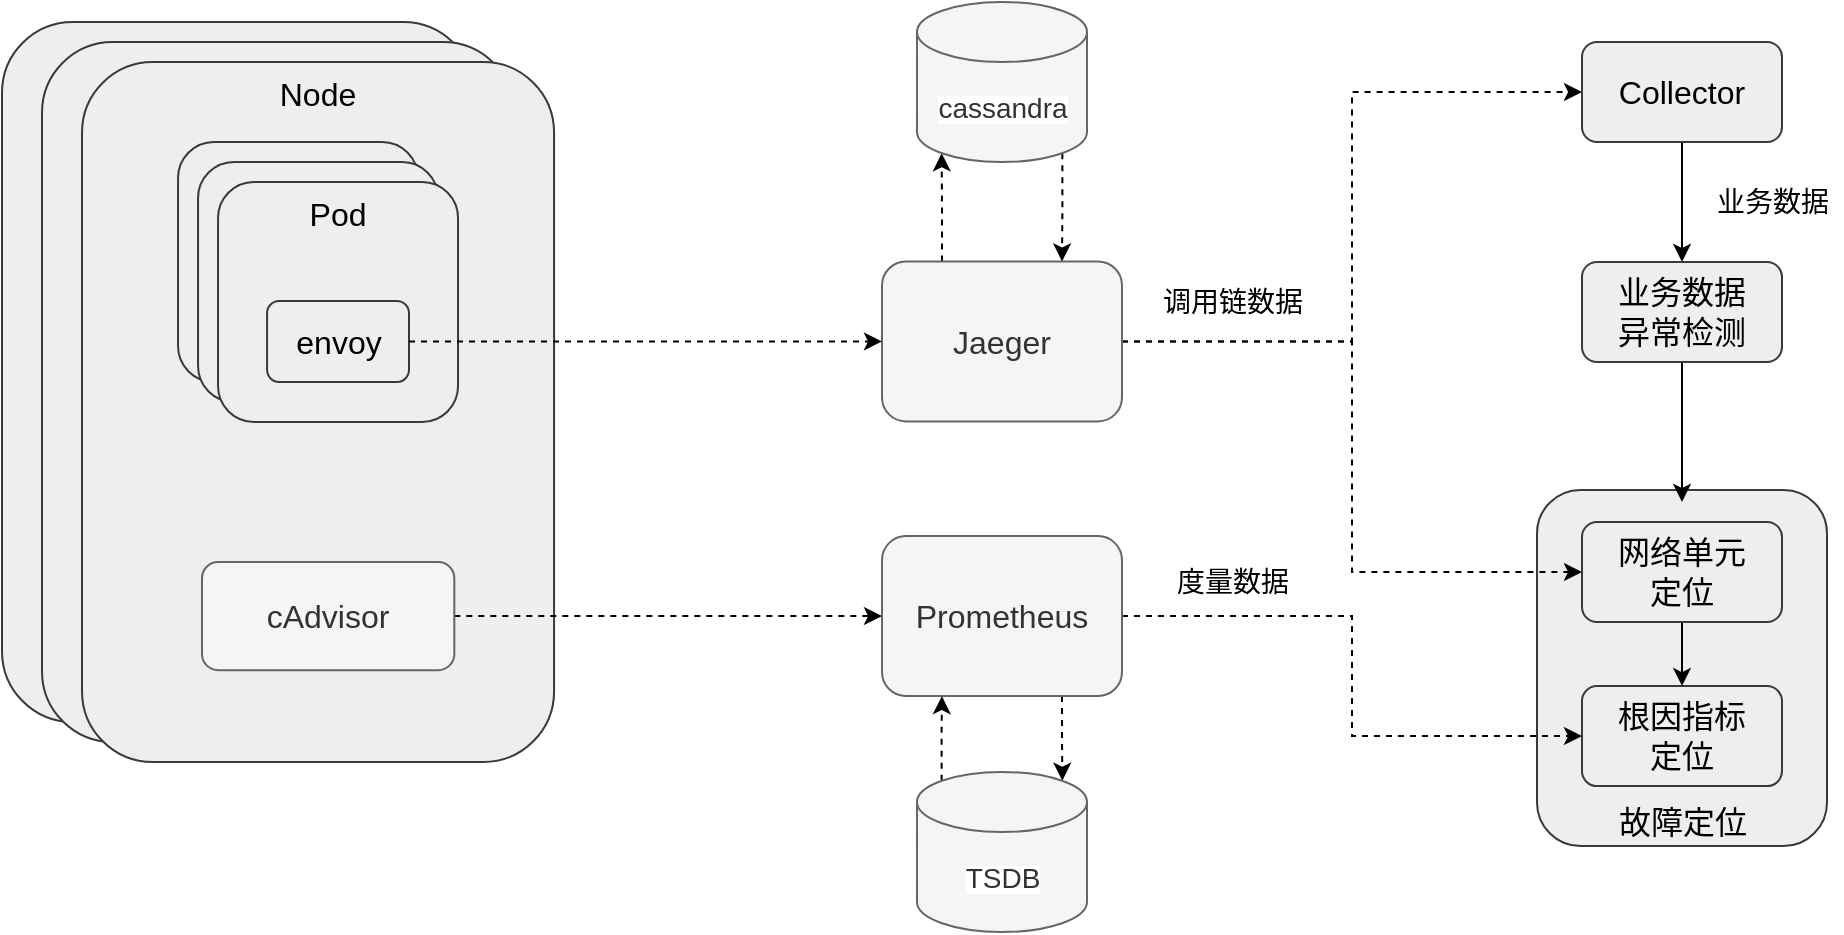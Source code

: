 <mxfile version="14.5.10" type="github">
  <diagram id="DzG7arqEU5-AnevF1Nen" name="Page-1">
    <mxGraphModel dx="2554" dy="867" grid="1" gridSize="10" guides="1" tooltips="1" connect="1" arrows="1" fold="1" page="1" pageScale="1" pageWidth="827" pageHeight="1169" math="0" shadow="0">
      <root>
        <mxCell id="0" />
        <mxCell id="1" parent="0" />
        <mxCell id="ERv-LBX_5asnK2KFsqda-57" value="&lt;font style=&quot;font-size: 16px&quot;&gt;Node&lt;/font&gt;" style="rounded=1;whiteSpace=wrap;html=1;fillColor=#eeeeee;strokeColor=#36393d;verticalAlign=top;" vertex="1" parent="1">
          <mxGeometry x="-190" y="130" width="236.04" height="350" as="geometry" />
        </mxCell>
        <mxCell id="ERv-LBX_5asnK2KFsqda-56" value="&lt;font style=&quot;font-size: 16px&quot;&gt;Node&lt;/font&gt;" style="rounded=1;whiteSpace=wrap;html=1;fillColor=#eeeeee;strokeColor=#36393d;verticalAlign=top;" vertex="1" parent="1">
          <mxGeometry x="-170" y="140" width="236.04" height="350" as="geometry" />
        </mxCell>
        <mxCell id="ERv-LBX_5asnK2KFsqda-29" value="&lt;font style=&quot;font-size: 16px&quot;&gt;故障定位&lt;/font&gt;" style="rounded=1;whiteSpace=wrap;html=1;fillColor=#eeeeee;strokeColor=#36393d;verticalAlign=bottom;" vertex="1" parent="1">
          <mxGeometry x="577.5" y="364" width="145" height="177.96" as="geometry" />
        </mxCell>
        <mxCell id="ERv-LBX_5asnK2KFsqda-11" style="edgeStyle=orthogonalEdgeStyle;rounded=0;orthogonalLoop=1;jettySize=auto;html=1;exitX=0.75;exitY=1;exitDx=0;exitDy=0;entryX=0.855;entryY=0;entryDx=0;entryDy=4.35;entryPerimeter=0;dashed=1;" edge="1" parent="1" source="fZ4H30Nkea6zh-BxhHi_-9" target="ERv-LBX_5asnK2KFsqda-8">
          <mxGeometry relative="1" as="geometry" />
        </mxCell>
        <mxCell id="ERv-LBX_5asnK2KFsqda-60" style="edgeStyle=orthogonalEdgeStyle;rounded=0;orthogonalLoop=1;jettySize=auto;html=1;exitX=1;exitY=0.5;exitDx=0;exitDy=0;entryX=0;entryY=0.5;entryDx=0;entryDy=0;dashed=1;strokeWidth=1;" edge="1" parent="1" source="fZ4H30Nkea6zh-BxhHi_-9" target="fZ4H30Nkea6zh-BxhHi_-11">
          <mxGeometry relative="1" as="geometry" />
        </mxCell>
        <mxCell id="fZ4H30Nkea6zh-BxhHi_-9" value="&lt;font style=&quot;font-size: 16px&quot;&gt;Prometheus&lt;/font&gt;" style="rounded=1;whiteSpace=wrap;html=1;strokeColor=#666666;align=center;fillColor=#f5f5f5;fontColor=#333333;" parent="1" vertex="1">
          <mxGeometry x="250" y="387.04" width="120" height="80" as="geometry" />
        </mxCell>
        <mxCell id="ERv-LBX_5asnK2KFsqda-6" style="edgeStyle=orthogonalEdgeStyle;rounded=0;orthogonalLoop=1;jettySize=auto;html=1;exitX=0.25;exitY=0;exitDx=0;exitDy=0;entryX=0.145;entryY=1;entryDx=0;entryDy=-4.35;entryPerimeter=0;dashed=1;" edge="1" parent="1" source="fZ4H30Nkea6zh-BxhHi_-10" target="fZ4H30Nkea6zh-BxhHi_-17">
          <mxGeometry relative="1" as="geometry" />
        </mxCell>
        <mxCell id="ERv-LBX_5asnK2KFsqda-53" style="edgeStyle=orthogonalEdgeStyle;rounded=0;orthogonalLoop=1;jettySize=auto;html=1;exitX=1;exitY=0.5;exitDx=0;exitDy=0;entryX=0;entryY=0.5;entryDx=0;entryDy=0;dashed=1;strokeWidth=1;" edge="1" parent="1" source="fZ4H30Nkea6zh-BxhHi_-10" target="EUreFmXFgwSQ7AmeQQES-7">
          <mxGeometry relative="1" as="geometry" />
        </mxCell>
        <mxCell id="ERv-LBX_5asnK2KFsqda-58" style="edgeStyle=orthogonalEdgeStyle;rounded=0;orthogonalLoop=1;jettySize=auto;html=1;exitX=1;exitY=0.5;exitDx=0;exitDy=0;entryX=0;entryY=0.5;entryDx=0;entryDy=0;dashed=1;strokeWidth=1;" edge="1" parent="1" source="fZ4H30Nkea6zh-BxhHi_-10" target="ERv-LBX_5asnK2KFsqda-21">
          <mxGeometry relative="1" as="geometry" />
        </mxCell>
        <mxCell id="fZ4H30Nkea6zh-BxhHi_-10" value="&lt;font style=&quot;font-size: 16px&quot;&gt;Jaeger&lt;/font&gt;" style="rounded=1;whiteSpace=wrap;html=1;strokeColor=#666666;align=center;fillColor=#f5f5f5;fontColor=#333333;" parent="1" vertex="1">
          <mxGeometry x="250" y="249.72" width="120" height="80" as="geometry" />
        </mxCell>
        <mxCell id="fZ4H30Nkea6zh-BxhHi_-11" value="&lt;span style=&quot;font-size: 16px&quot;&gt;根因指标&lt;br&gt;定位&lt;/span&gt;" style="rounded=1;whiteSpace=wrap;html=1;align=center;fillColor=#eeeeee;strokeColor=#36393d;" parent="1" vertex="1">
          <mxGeometry x="600" y="462.04" width="100" height="50" as="geometry" />
        </mxCell>
        <mxCell id="ERv-LBX_5asnK2KFsqda-7" style="edgeStyle=orthogonalEdgeStyle;rounded=0;orthogonalLoop=1;jettySize=auto;html=1;exitX=0.855;exitY=1;exitDx=0;exitDy=-4.35;exitPerimeter=0;entryX=0.75;entryY=0;entryDx=0;entryDy=0;dashed=1;" edge="1" parent="1" source="fZ4H30Nkea6zh-BxhHi_-17" target="fZ4H30Nkea6zh-BxhHi_-10">
          <mxGeometry relative="1" as="geometry" />
        </mxCell>
        <mxCell id="fZ4H30Nkea6zh-BxhHi_-17" value="&lt;span style=&quot;font-family: &amp;#34;arial&amp;#34; , sans-serif ; background-color: rgb(255 , 255 , 255)&quot;&gt;&lt;font style=&quot;font-size: 14px&quot;&gt;cassandra&lt;/font&gt;&lt;/span&gt;" style="shape=cylinder3;whiteSpace=wrap;html=1;boundedLbl=1;backgroundOutline=1;size=15;align=center;fillColor=#f5f5f5;strokeColor=#666666;fontColor=#333333;" parent="1" vertex="1">
          <mxGeometry x="267.5" y="120" width="85" height="80" as="geometry" />
        </mxCell>
        <mxCell id="ERv-LBX_5asnK2KFsqda-13" style="edgeStyle=orthogonalEdgeStyle;rounded=0;orthogonalLoop=1;jettySize=auto;html=1;exitX=0.5;exitY=1;exitDx=0;exitDy=0;entryX=0.5;entryY=0;entryDx=0;entryDy=0;" edge="1" parent="1" source="EUreFmXFgwSQ7AmeQQES-7" target="EUreFmXFgwSQ7AmeQQES-8">
          <mxGeometry relative="1" as="geometry" />
        </mxCell>
        <mxCell id="EUreFmXFgwSQ7AmeQQES-7" value="&lt;font style=&quot;font-size: 16px&quot;&gt;Collector&lt;/font&gt;" style="rounded=1;whiteSpace=wrap;html=1;align=center;fillColor=#eeeeee;strokeColor=#36393d;" parent="1" vertex="1">
          <mxGeometry x="600" y="140" width="100" height="50" as="geometry" />
        </mxCell>
        <mxCell id="ERv-LBX_5asnK2KFsqda-31" style="edgeStyle=orthogonalEdgeStyle;rounded=0;orthogonalLoop=1;jettySize=auto;html=1;exitX=0.5;exitY=1;exitDx=0;exitDy=0;strokeWidth=1;" edge="1" parent="1" source="EUreFmXFgwSQ7AmeQQES-8">
          <mxGeometry relative="1" as="geometry">
            <mxPoint x="650" y="370" as="targetPoint" />
          </mxGeometry>
        </mxCell>
        <mxCell id="EUreFmXFgwSQ7AmeQQES-8" value="&lt;font style=&quot;font-size: 16px&quot;&gt;业务数据&lt;br&gt;异常检测&lt;/font&gt;" style="rounded=1;whiteSpace=wrap;html=1;align=center;fillColor=#eeeeee;strokeColor=#36393d;" parent="1" vertex="1">
          <mxGeometry x="600" y="250" width="100" height="50" as="geometry" />
        </mxCell>
        <mxCell id="ERv-LBX_5asnK2KFsqda-10" style="edgeStyle=orthogonalEdgeStyle;rounded=0;orthogonalLoop=1;jettySize=auto;html=1;exitX=0.145;exitY=0;exitDx=0;exitDy=4.35;exitPerimeter=0;entryX=0.25;entryY=1;entryDx=0;entryDy=0;dashed=1;" edge="1" parent="1" source="ERv-LBX_5asnK2KFsqda-8" target="fZ4H30Nkea6zh-BxhHi_-9">
          <mxGeometry relative="1" as="geometry" />
        </mxCell>
        <mxCell id="ERv-LBX_5asnK2KFsqda-8" value="&lt;span style=&quot;font-family: &amp;#34;arial&amp;#34; , sans-serif ; background-color: rgb(255 , 255 , 255)&quot;&gt;&lt;font style=&quot;font-size: 14px&quot;&gt;TSDB&lt;/font&gt;&lt;/span&gt;" style="shape=cylinder3;whiteSpace=wrap;html=1;boundedLbl=1;backgroundOutline=1;size=15;align=center;fillColor=#f5f5f5;strokeColor=#666666;fontColor=#333333;" vertex="1" parent="1">
          <mxGeometry x="267.5" y="505" width="85" height="80" as="geometry" />
        </mxCell>
        <mxCell id="ERv-LBX_5asnK2KFsqda-17" value="&lt;font style=&quot;font-size: 14px&quot;&gt;调用链数据&lt;/font&gt;" style="text;html=1;align=center;verticalAlign=middle;resizable=0;points=[];autosize=1;strokeColor=none;" vertex="1" parent="1">
          <mxGeometry x="380" y="260" width="90" height="20" as="geometry" />
        </mxCell>
        <mxCell id="ERv-LBX_5asnK2KFsqda-18" value="&lt;font style=&quot;font-size: 14px&quot;&gt;度量数据&lt;/font&gt;" style="text;html=1;align=center;verticalAlign=middle;resizable=0;points=[];autosize=1;strokeColor=none;" vertex="1" parent="1">
          <mxGeometry x="390" y="400" width="70" height="20" as="geometry" />
        </mxCell>
        <mxCell id="ERv-LBX_5asnK2KFsqda-23" style="edgeStyle=orthogonalEdgeStyle;rounded=0;orthogonalLoop=1;jettySize=auto;html=1;exitX=0.5;exitY=1;exitDx=0;exitDy=0;entryX=0.5;entryY=0;entryDx=0;entryDy=0;" edge="1" parent="1" source="ERv-LBX_5asnK2KFsqda-21" target="fZ4H30Nkea6zh-BxhHi_-11">
          <mxGeometry relative="1" as="geometry" />
        </mxCell>
        <mxCell id="ERv-LBX_5asnK2KFsqda-21" value="&lt;span style=&quot;font-size: 16px&quot;&gt;网络单元&lt;br&gt;定位&lt;/span&gt;" style="rounded=1;whiteSpace=wrap;html=1;align=center;fillColor=#eeeeee;strokeColor=#36393d;" vertex="1" parent="1">
          <mxGeometry x="600" y="380" width="100" height="50" as="geometry" />
        </mxCell>
        <mxCell id="ERv-LBX_5asnK2KFsqda-39" value="&lt;font style=&quot;font-size: 16px&quot;&gt;Node&lt;/font&gt;" style="rounded=1;whiteSpace=wrap;html=1;fillColor=#eeeeee;strokeColor=#36393d;verticalAlign=top;" vertex="1" parent="1">
          <mxGeometry x="-150" y="150" width="236.04" height="350" as="geometry" />
        </mxCell>
        <mxCell id="ERv-LBX_5asnK2KFsqda-49" value="" style="group" vertex="1" connectable="0" parent="1">
          <mxGeometry x="-101.98" y="190" width="140" height="140" as="geometry" />
        </mxCell>
        <mxCell id="ERv-LBX_5asnK2KFsqda-42" value="" style="rounded=1;whiteSpace=wrap;html=1;fillColor=#eeeeee;strokeColor=#36393d;" vertex="1" parent="ERv-LBX_5asnK2KFsqda-49">
          <mxGeometry width="120" height="120" as="geometry" />
        </mxCell>
        <mxCell id="ERv-LBX_5asnK2KFsqda-43" value="" style="rounded=1;whiteSpace=wrap;html=1;fillColor=#eeeeee;strokeColor=#36393d;" vertex="1" parent="ERv-LBX_5asnK2KFsqda-49">
          <mxGeometry x="10" y="10" width="120" height="120" as="geometry" />
        </mxCell>
        <mxCell id="ERv-LBX_5asnK2KFsqda-44" value="&lt;font style=&quot;font-size: 16px&quot;&gt;Pod&lt;/font&gt;" style="rounded=1;whiteSpace=wrap;html=1;fillColor=#eeeeee;strokeColor=#36393d;verticalAlign=top;" vertex="1" parent="ERv-LBX_5asnK2KFsqda-49">
          <mxGeometry x="20" y="20" width="120" height="120" as="geometry" />
        </mxCell>
        <mxCell id="ERv-LBX_5asnK2KFsqda-46" value="&lt;font style=&quot;font-size: 16px&quot;&gt;envoy&lt;/font&gt;" style="rounded=1;whiteSpace=wrap;html=1;strokeColor=#36393d;align=center;fillColor=#eeeeee;" vertex="1" parent="ERv-LBX_5asnK2KFsqda-49">
          <mxGeometry x="44.517" y="79.444" width="70.967" height="40.553" as="geometry" />
        </mxCell>
        <mxCell id="ERv-LBX_5asnK2KFsqda-52" style="edgeStyle=orthogonalEdgeStyle;rounded=0;orthogonalLoop=1;jettySize=auto;html=1;exitX=1;exitY=0.5;exitDx=0;exitDy=0;entryX=0;entryY=0.5;entryDx=0;entryDy=0;dashed=1;strokeWidth=1;" edge="1" parent="1" source="ERv-LBX_5asnK2KFsqda-50" target="fZ4H30Nkea6zh-BxhHi_-9">
          <mxGeometry relative="1" as="geometry" />
        </mxCell>
        <mxCell id="ERv-LBX_5asnK2KFsqda-50" value="&lt;font style=&quot;font-size: 16px&quot;&gt;cAdvisor&lt;/font&gt;" style="rounded=1;whiteSpace=wrap;html=1;strokeColor=#666666;align=center;fillColor=#f5f5f5;fontColor=#333333;" vertex="1" parent="1">
          <mxGeometry x="-90.0" y="400.003" width="126.16" height="54.07" as="geometry" />
        </mxCell>
        <mxCell id="ERv-LBX_5asnK2KFsqda-51" style="edgeStyle=orthogonalEdgeStyle;rounded=0;orthogonalLoop=1;jettySize=auto;html=1;exitX=1;exitY=0.5;exitDx=0;exitDy=0;entryX=0;entryY=0.5;entryDx=0;entryDy=0;dashed=1;strokeWidth=1;" edge="1" parent="1" source="ERv-LBX_5asnK2KFsqda-46" target="fZ4H30Nkea6zh-BxhHi_-10">
          <mxGeometry relative="1" as="geometry" />
        </mxCell>
        <mxCell id="ERv-LBX_5asnK2KFsqda-59" value="&lt;font style=&quot;font-size: 14px&quot;&gt;业务数据&lt;/font&gt;" style="text;html=1;align=center;verticalAlign=middle;resizable=0;points=[];autosize=1;strokeColor=none;" vertex="1" parent="1">
          <mxGeometry x="660" y="210" width="70" height="20" as="geometry" />
        </mxCell>
      </root>
    </mxGraphModel>
  </diagram>
</mxfile>
